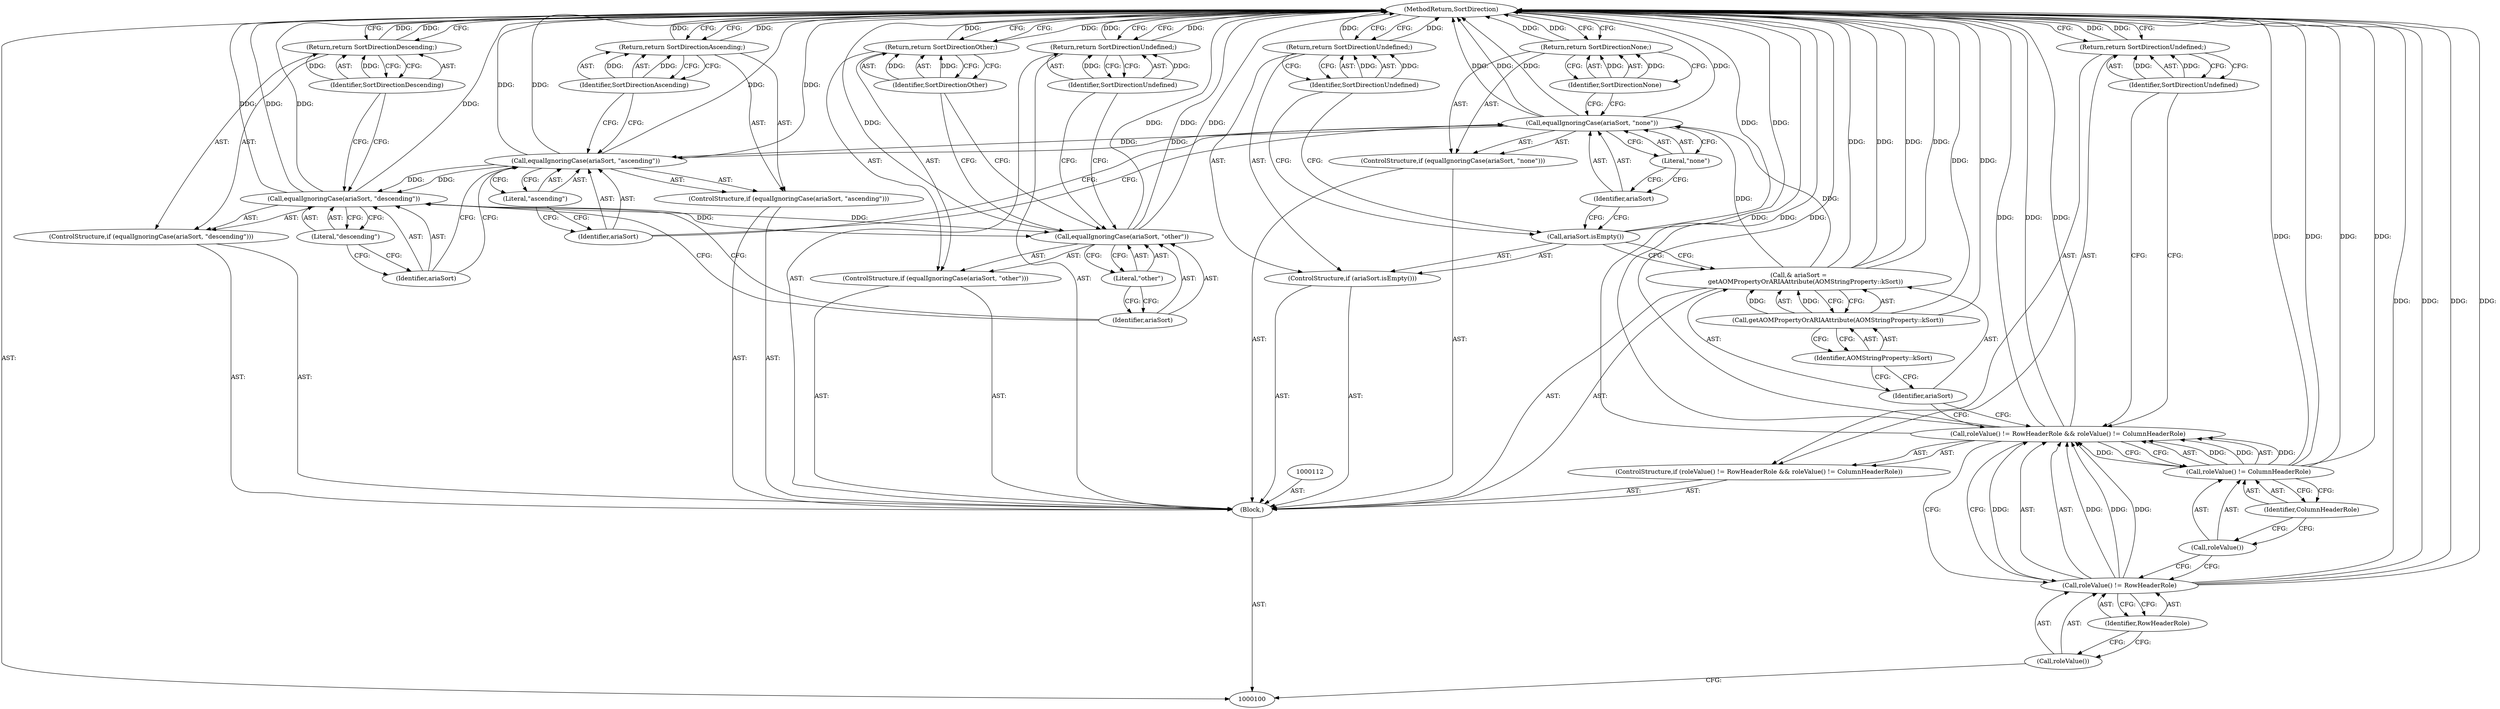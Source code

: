 digraph "1_Chrome_d27468a832d5316884bd02f459cbf493697fd7e1_29" {
"1000147" [label="(MethodReturn,SortDirection)"];
"1000101" [label="(Block,)"];
"1000126" [label="(Identifier,SortDirectionNone)"];
"1000125" [label="(Return,return SortDirectionNone;)"];
"1000127" [label="(ControlStructure,if (equalIgnoringCase(ariaSort, \"ascending\")))"];
"1000129" [label="(Identifier,ariaSort)"];
"1000130" [label="(Literal,\"ascending\")"];
"1000128" [label="(Call,equalIgnoringCase(ariaSort, \"ascending\"))"];
"1000132" [label="(Identifier,SortDirectionAscending)"];
"1000131" [label="(Return,return SortDirectionAscending;)"];
"1000133" [label="(ControlStructure,if (equalIgnoringCase(ariaSort, \"descending\")))"];
"1000135" [label="(Identifier,ariaSort)"];
"1000136" [label="(Literal,\"descending\")"];
"1000134" [label="(Call,equalIgnoringCase(ariaSort, \"descending\"))"];
"1000138" [label="(Identifier,SortDirectionDescending)"];
"1000137" [label="(Return,return SortDirectionDescending;)"];
"1000139" [label="(ControlStructure,if (equalIgnoringCase(ariaSort, \"other\")))"];
"1000141" [label="(Identifier,ariaSort)"];
"1000142" [label="(Literal,\"other\")"];
"1000140" [label="(Call,equalIgnoringCase(ariaSort, \"other\"))"];
"1000144" [label="(Identifier,SortDirectionOther)"];
"1000143" [label="(Return,return SortDirectionOther;)"];
"1000146" [label="(Identifier,SortDirectionUndefined)"];
"1000145" [label="(Return,return SortDirectionUndefined;)"];
"1000102" [label="(ControlStructure,if (roleValue() != RowHeaderRole && roleValue() != ColumnHeaderRole))"];
"1000106" [label="(Identifier,RowHeaderRole)"];
"1000107" [label="(Call,roleValue() != ColumnHeaderRole)"];
"1000108" [label="(Call,roleValue())"];
"1000109" [label="(Identifier,ColumnHeaderRole)"];
"1000103" [label="(Call,roleValue() != RowHeaderRole && roleValue() != ColumnHeaderRole)"];
"1000104" [label="(Call,roleValue() != RowHeaderRole)"];
"1000105" [label="(Call,roleValue())"];
"1000111" [label="(Identifier,SortDirectionUndefined)"];
"1000110" [label="(Return,return SortDirectionUndefined;)"];
"1000113" [label="(Call,& ariaSort =\n       getAOMPropertyOrARIAAttribute(AOMStringProperty::kSort))"];
"1000114" [label="(Identifier,ariaSort)"];
"1000116" [label="(Identifier,AOMStringProperty::kSort)"];
"1000115" [label="(Call,getAOMPropertyOrARIAAttribute(AOMStringProperty::kSort))"];
"1000117" [label="(ControlStructure,if (ariaSort.isEmpty()))"];
"1000118" [label="(Call,ariaSort.isEmpty())"];
"1000120" [label="(Identifier,SortDirectionUndefined)"];
"1000119" [label="(Return,return SortDirectionUndefined;)"];
"1000121" [label="(ControlStructure,if (equalIgnoringCase(ariaSort, \"none\")))"];
"1000123" [label="(Identifier,ariaSort)"];
"1000124" [label="(Literal,\"none\")"];
"1000122" [label="(Call,equalIgnoringCase(ariaSort, \"none\"))"];
"1000147" -> "1000100"  [label="AST: "];
"1000147" -> "1000110"  [label="CFG: "];
"1000147" -> "1000119"  [label="CFG: "];
"1000147" -> "1000125"  [label="CFG: "];
"1000147" -> "1000131"  [label="CFG: "];
"1000147" -> "1000137"  [label="CFG: "];
"1000147" -> "1000143"  [label="CFG: "];
"1000147" -> "1000145"  [label="CFG: "];
"1000145" -> "1000147"  [label="DDG: "];
"1000107" -> "1000147"  [label="DDG: "];
"1000107" -> "1000147"  [label="DDG: "];
"1000103" -> "1000147"  [label="DDG: "];
"1000103" -> "1000147"  [label="DDG: "];
"1000103" -> "1000147"  [label="DDG: "];
"1000104" -> "1000147"  [label="DDG: "];
"1000104" -> "1000147"  [label="DDG: "];
"1000113" -> "1000147"  [label="DDG: "];
"1000113" -> "1000147"  [label="DDG: "];
"1000140" -> "1000147"  [label="DDG: "];
"1000140" -> "1000147"  [label="DDG: "];
"1000118" -> "1000147"  [label="DDG: "];
"1000122" -> "1000147"  [label="DDG: "];
"1000122" -> "1000147"  [label="DDG: "];
"1000128" -> "1000147"  [label="DDG: "];
"1000128" -> "1000147"  [label="DDG: "];
"1000115" -> "1000147"  [label="DDG: "];
"1000134" -> "1000147"  [label="DDG: "];
"1000134" -> "1000147"  [label="DDG: "];
"1000119" -> "1000147"  [label="DDG: "];
"1000137" -> "1000147"  [label="DDG: "];
"1000125" -> "1000147"  [label="DDG: "];
"1000131" -> "1000147"  [label="DDG: "];
"1000143" -> "1000147"  [label="DDG: "];
"1000110" -> "1000147"  [label="DDG: "];
"1000101" -> "1000100"  [label="AST: "];
"1000102" -> "1000101"  [label="AST: "];
"1000112" -> "1000101"  [label="AST: "];
"1000113" -> "1000101"  [label="AST: "];
"1000117" -> "1000101"  [label="AST: "];
"1000121" -> "1000101"  [label="AST: "];
"1000127" -> "1000101"  [label="AST: "];
"1000133" -> "1000101"  [label="AST: "];
"1000139" -> "1000101"  [label="AST: "];
"1000145" -> "1000101"  [label="AST: "];
"1000126" -> "1000125"  [label="AST: "];
"1000126" -> "1000122"  [label="CFG: "];
"1000125" -> "1000126"  [label="CFG: "];
"1000126" -> "1000125"  [label="DDG: "];
"1000125" -> "1000121"  [label="AST: "];
"1000125" -> "1000126"  [label="CFG: "];
"1000126" -> "1000125"  [label="AST: "];
"1000147" -> "1000125"  [label="CFG: "];
"1000125" -> "1000147"  [label="DDG: "];
"1000126" -> "1000125"  [label="DDG: "];
"1000127" -> "1000101"  [label="AST: "];
"1000128" -> "1000127"  [label="AST: "];
"1000131" -> "1000127"  [label="AST: "];
"1000129" -> "1000128"  [label="AST: "];
"1000129" -> "1000122"  [label="CFG: "];
"1000130" -> "1000129"  [label="CFG: "];
"1000130" -> "1000128"  [label="AST: "];
"1000130" -> "1000129"  [label="CFG: "];
"1000128" -> "1000130"  [label="CFG: "];
"1000128" -> "1000127"  [label="AST: "];
"1000128" -> "1000130"  [label="CFG: "];
"1000129" -> "1000128"  [label="AST: "];
"1000130" -> "1000128"  [label="AST: "];
"1000132" -> "1000128"  [label="CFG: "];
"1000135" -> "1000128"  [label="CFG: "];
"1000128" -> "1000147"  [label="DDG: "];
"1000128" -> "1000147"  [label="DDG: "];
"1000122" -> "1000128"  [label="DDG: "];
"1000128" -> "1000134"  [label="DDG: "];
"1000132" -> "1000131"  [label="AST: "];
"1000132" -> "1000128"  [label="CFG: "];
"1000131" -> "1000132"  [label="CFG: "];
"1000132" -> "1000131"  [label="DDG: "];
"1000131" -> "1000127"  [label="AST: "];
"1000131" -> "1000132"  [label="CFG: "];
"1000132" -> "1000131"  [label="AST: "];
"1000147" -> "1000131"  [label="CFG: "];
"1000131" -> "1000147"  [label="DDG: "];
"1000132" -> "1000131"  [label="DDG: "];
"1000133" -> "1000101"  [label="AST: "];
"1000134" -> "1000133"  [label="AST: "];
"1000137" -> "1000133"  [label="AST: "];
"1000135" -> "1000134"  [label="AST: "];
"1000135" -> "1000128"  [label="CFG: "];
"1000136" -> "1000135"  [label="CFG: "];
"1000136" -> "1000134"  [label="AST: "];
"1000136" -> "1000135"  [label="CFG: "];
"1000134" -> "1000136"  [label="CFG: "];
"1000134" -> "1000133"  [label="AST: "];
"1000134" -> "1000136"  [label="CFG: "];
"1000135" -> "1000134"  [label="AST: "];
"1000136" -> "1000134"  [label="AST: "];
"1000138" -> "1000134"  [label="CFG: "];
"1000141" -> "1000134"  [label="CFG: "];
"1000134" -> "1000147"  [label="DDG: "];
"1000134" -> "1000147"  [label="DDG: "];
"1000128" -> "1000134"  [label="DDG: "];
"1000134" -> "1000140"  [label="DDG: "];
"1000138" -> "1000137"  [label="AST: "];
"1000138" -> "1000134"  [label="CFG: "];
"1000137" -> "1000138"  [label="CFG: "];
"1000138" -> "1000137"  [label="DDG: "];
"1000137" -> "1000133"  [label="AST: "];
"1000137" -> "1000138"  [label="CFG: "];
"1000138" -> "1000137"  [label="AST: "];
"1000147" -> "1000137"  [label="CFG: "];
"1000137" -> "1000147"  [label="DDG: "];
"1000138" -> "1000137"  [label="DDG: "];
"1000139" -> "1000101"  [label="AST: "];
"1000140" -> "1000139"  [label="AST: "];
"1000143" -> "1000139"  [label="AST: "];
"1000141" -> "1000140"  [label="AST: "];
"1000141" -> "1000134"  [label="CFG: "];
"1000142" -> "1000141"  [label="CFG: "];
"1000142" -> "1000140"  [label="AST: "];
"1000142" -> "1000141"  [label="CFG: "];
"1000140" -> "1000142"  [label="CFG: "];
"1000140" -> "1000139"  [label="AST: "];
"1000140" -> "1000142"  [label="CFG: "];
"1000141" -> "1000140"  [label="AST: "];
"1000142" -> "1000140"  [label="AST: "];
"1000144" -> "1000140"  [label="CFG: "];
"1000146" -> "1000140"  [label="CFG: "];
"1000140" -> "1000147"  [label="DDG: "];
"1000140" -> "1000147"  [label="DDG: "];
"1000134" -> "1000140"  [label="DDG: "];
"1000144" -> "1000143"  [label="AST: "];
"1000144" -> "1000140"  [label="CFG: "];
"1000143" -> "1000144"  [label="CFG: "];
"1000144" -> "1000143"  [label="DDG: "];
"1000143" -> "1000139"  [label="AST: "];
"1000143" -> "1000144"  [label="CFG: "];
"1000144" -> "1000143"  [label="AST: "];
"1000147" -> "1000143"  [label="CFG: "];
"1000143" -> "1000147"  [label="DDG: "];
"1000144" -> "1000143"  [label="DDG: "];
"1000146" -> "1000145"  [label="AST: "];
"1000146" -> "1000140"  [label="CFG: "];
"1000145" -> "1000146"  [label="CFG: "];
"1000146" -> "1000145"  [label="DDG: "];
"1000145" -> "1000101"  [label="AST: "];
"1000145" -> "1000146"  [label="CFG: "];
"1000146" -> "1000145"  [label="AST: "];
"1000147" -> "1000145"  [label="CFG: "];
"1000145" -> "1000147"  [label="DDG: "];
"1000146" -> "1000145"  [label="DDG: "];
"1000102" -> "1000101"  [label="AST: "];
"1000103" -> "1000102"  [label="AST: "];
"1000110" -> "1000102"  [label="AST: "];
"1000106" -> "1000104"  [label="AST: "];
"1000106" -> "1000105"  [label="CFG: "];
"1000104" -> "1000106"  [label="CFG: "];
"1000107" -> "1000103"  [label="AST: "];
"1000107" -> "1000109"  [label="CFG: "];
"1000108" -> "1000107"  [label="AST: "];
"1000109" -> "1000107"  [label="AST: "];
"1000103" -> "1000107"  [label="CFG: "];
"1000107" -> "1000147"  [label="DDG: "];
"1000107" -> "1000147"  [label="DDG: "];
"1000107" -> "1000103"  [label="DDG: "];
"1000107" -> "1000103"  [label="DDG: "];
"1000108" -> "1000107"  [label="AST: "];
"1000108" -> "1000104"  [label="CFG: "];
"1000109" -> "1000108"  [label="CFG: "];
"1000109" -> "1000107"  [label="AST: "];
"1000109" -> "1000108"  [label="CFG: "];
"1000107" -> "1000109"  [label="CFG: "];
"1000103" -> "1000102"  [label="AST: "];
"1000103" -> "1000104"  [label="CFG: "];
"1000103" -> "1000107"  [label="CFG: "];
"1000104" -> "1000103"  [label="AST: "];
"1000107" -> "1000103"  [label="AST: "];
"1000111" -> "1000103"  [label="CFG: "];
"1000114" -> "1000103"  [label="CFG: "];
"1000103" -> "1000147"  [label="DDG: "];
"1000103" -> "1000147"  [label="DDG: "];
"1000103" -> "1000147"  [label="DDG: "];
"1000104" -> "1000103"  [label="DDG: "];
"1000104" -> "1000103"  [label="DDG: "];
"1000107" -> "1000103"  [label="DDG: "];
"1000107" -> "1000103"  [label="DDG: "];
"1000104" -> "1000103"  [label="AST: "];
"1000104" -> "1000106"  [label="CFG: "];
"1000105" -> "1000104"  [label="AST: "];
"1000106" -> "1000104"  [label="AST: "];
"1000108" -> "1000104"  [label="CFG: "];
"1000103" -> "1000104"  [label="CFG: "];
"1000104" -> "1000147"  [label="DDG: "];
"1000104" -> "1000147"  [label="DDG: "];
"1000104" -> "1000103"  [label="DDG: "];
"1000104" -> "1000103"  [label="DDG: "];
"1000105" -> "1000104"  [label="AST: "];
"1000105" -> "1000100"  [label="CFG: "];
"1000106" -> "1000105"  [label="CFG: "];
"1000111" -> "1000110"  [label="AST: "];
"1000111" -> "1000103"  [label="CFG: "];
"1000110" -> "1000111"  [label="CFG: "];
"1000111" -> "1000110"  [label="DDG: "];
"1000110" -> "1000102"  [label="AST: "];
"1000110" -> "1000111"  [label="CFG: "];
"1000111" -> "1000110"  [label="AST: "];
"1000147" -> "1000110"  [label="CFG: "];
"1000110" -> "1000147"  [label="DDG: "];
"1000111" -> "1000110"  [label="DDG: "];
"1000113" -> "1000101"  [label="AST: "];
"1000113" -> "1000115"  [label="CFG: "];
"1000114" -> "1000113"  [label="AST: "];
"1000115" -> "1000113"  [label="AST: "];
"1000118" -> "1000113"  [label="CFG: "];
"1000113" -> "1000147"  [label="DDG: "];
"1000113" -> "1000147"  [label="DDG: "];
"1000115" -> "1000113"  [label="DDG: "];
"1000113" -> "1000122"  [label="DDG: "];
"1000114" -> "1000113"  [label="AST: "];
"1000114" -> "1000103"  [label="CFG: "];
"1000116" -> "1000114"  [label="CFG: "];
"1000116" -> "1000115"  [label="AST: "];
"1000116" -> "1000114"  [label="CFG: "];
"1000115" -> "1000116"  [label="CFG: "];
"1000115" -> "1000113"  [label="AST: "];
"1000115" -> "1000116"  [label="CFG: "];
"1000116" -> "1000115"  [label="AST: "];
"1000113" -> "1000115"  [label="CFG: "];
"1000115" -> "1000147"  [label="DDG: "];
"1000115" -> "1000113"  [label="DDG: "];
"1000117" -> "1000101"  [label="AST: "];
"1000118" -> "1000117"  [label="AST: "];
"1000119" -> "1000117"  [label="AST: "];
"1000118" -> "1000117"  [label="AST: "];
"1000118" -> "1000113"  [label="CFG: "];
"1000120" -> "1000118"  [label="CFG: "];
"1000123" -> "1000118"  [label="CFG: "];
"1000118" -> "1000147"  [label="DDG: "];
"1000120" -> "1000119"  [label="AST: "];
"1000120" -> "1000118"  [label="CFG: "];
"1000119" -> "1000120"  [label="CFG: "];
"1000120" -> "1000119"  [label="DDG: "];
"1000119" -> "1000117"  [label="AST: "];
"1000119" -> "1000120"  [label="CFG: "];
"1000120" -> "1000119"  [label="AST: "];
"1000147" -> "1000119"  [label="CFG: "];
"1000119" -> "1000147"  [label="DDG: "];
"1000120" -> "1000119"  [label="DDG: "];
"1000121" -> "1000101"  [label="AST: "];
"1000122" -> "1000121"  [label="AST: "];
"1000125" -> "1000121"  [label="AST: "];
"1000123" -> "1000122"  [label="AST: "];
"1000123" -> "1000118"  [label="CFG: "];
"1000124" -> "1000123"  [label="CFG: "];
"1000124" -> "1000122"  [label="AST: "];
"1000124" -> "1000123"  [label="CFG: "];
"1000122" -> "1000124"  [label="CFG: "];
"1000122" -> "1000121"  [label="AST: "];
"1000122" -> "1000124"  [label="CFG: "];
"1000123" -> "1000122"  [label="AST: "];
"1000124" -> "1000122"  [label="AST: "];
"1000126" -> "1000122"  [label="CFG: "];
"1000129" -> "1000122"  [label="CFG: "];
"1000122" -> "1000147"  [label="DDG: "];
"1000122" -> "1000147"  [label="DDG: "];
"1000113" -> "1000122"  [label="DDG: "];
"1000122" -> "1000128"  [label="DDG: "];
}
